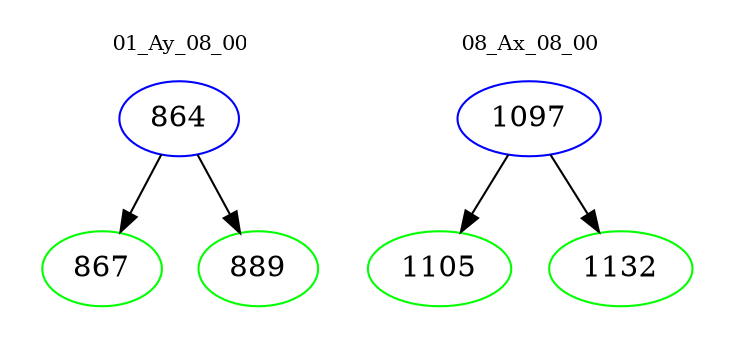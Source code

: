 digraph{
subgraph cluster_0 {
color = white
label = "01_Ay_08_00";
fontsize=10;
T0_864 [label="864", color="blue"]
T0_864 -> T0_867 [color="black"]
T0_867 [label="867", color="green"]
T0_864 -> T0_889 [color="black"]
T0_889 [label="889", color="green"]
}
subgraph cluster_1 {
color = white
label = "08_Ax_08_00";
fontsize=10;
T1_1097 [label="1097", color="blue"]
T1_1097 -> T1_1105 [color="black"]
T1_1105 [label="1105", color="green"]
T1_1097 -> T1_1132 [color="black"]
T1_1132 [label="1132", color="green"]
}
}
